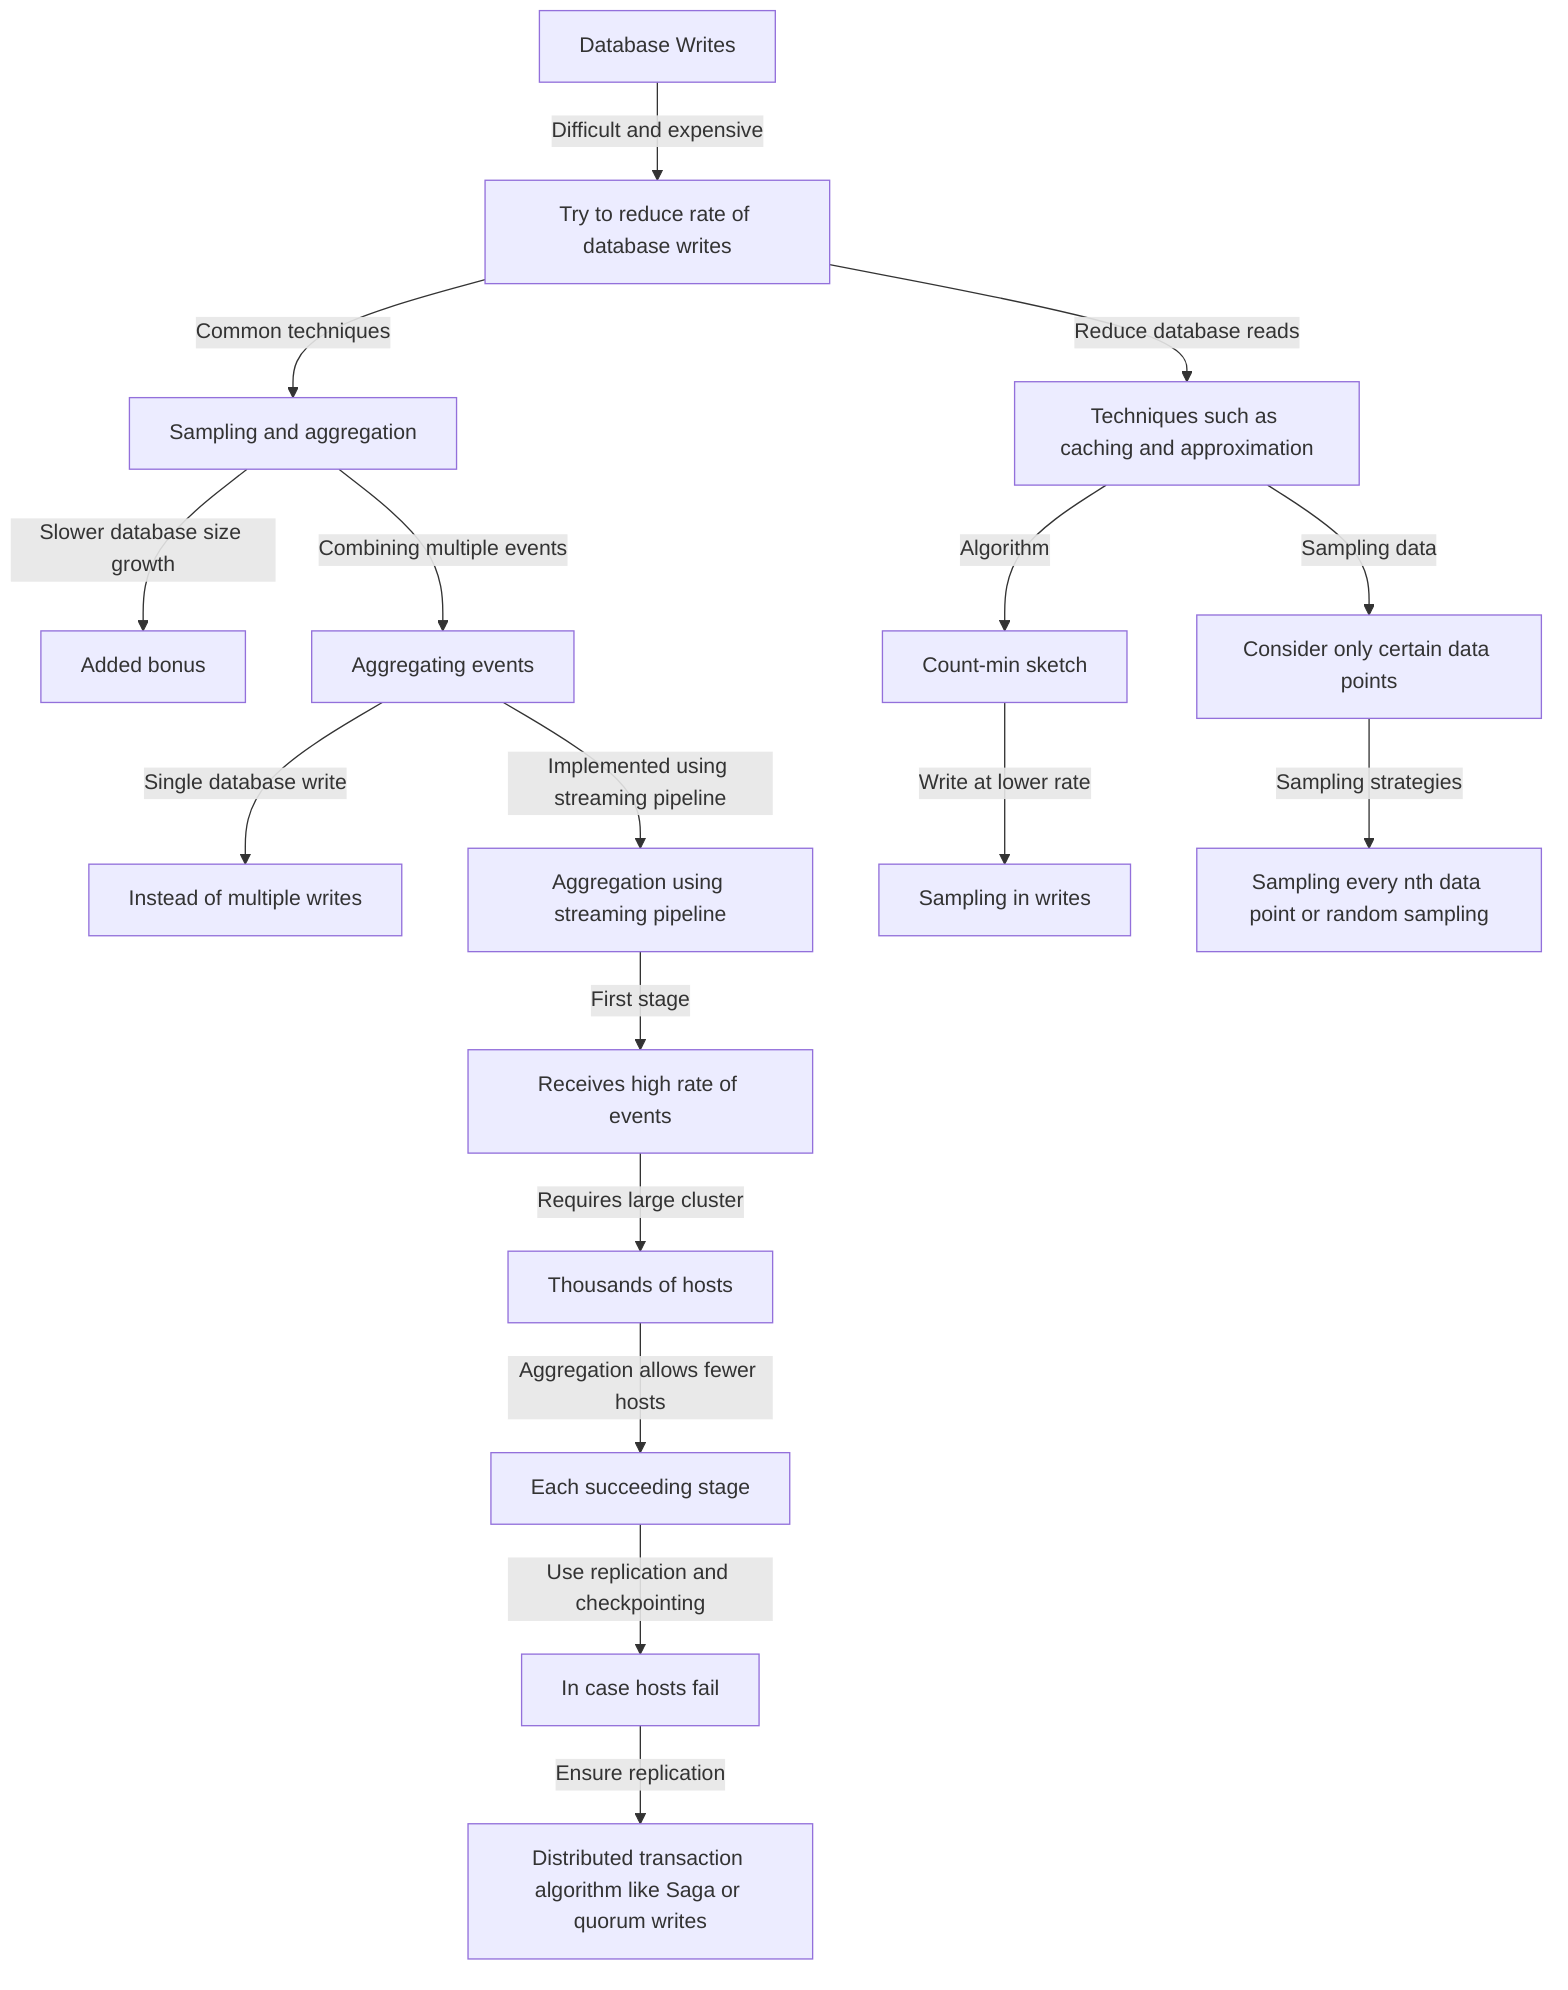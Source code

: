graph TD;
    A[Database Writes] -->|Difficult and expensive| B[Try to reduce rate of database writes];
    B -->|Common techniques| C[Sampling and aggregation];
    C -->|Slower database size growth| D[Added bonus];
    B -->|Reduce database reads| E[Techniques such as caching and approximation];
    E -->|Algorithm| F[Count-min sketch];
    E -->|Sampling data| G[Consider only certain data points];
    G -->|Sampling strategies| H[Sampling every nth data point or random sampling];
    F -->|Write at lower rate| I[Sampling in writes];
    C -->|Combining multiple events| J[Aggregating events];
    J -->|Single database write| K[Instead of multiple writes];
    J -->|Implemented using streaming pipeline| L[Aggregation using streaming pipeline];
    L -->|First stage| M[Receives high rate of events];
    M -->|Requires large cluster| N[Thousands of hosts];
    N -->|Aggregation allows fewer hosts| O[Each succeeding stage];
    O -->|Use replication and checkpointing| P[In case hosts fail];
    P -->|Ensure replication| Q[Distributed transaction algorithm like Saga or quorum writes];
